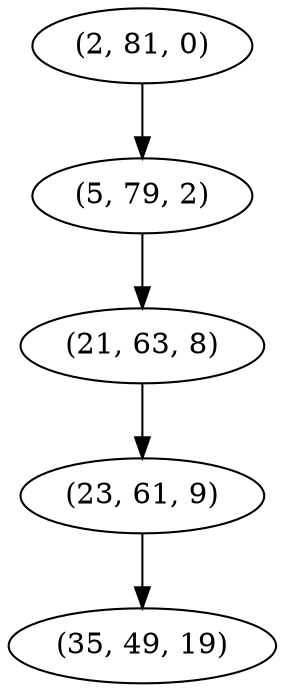 digraph tree {
    "(2, 81, 0)";
    "(5, 79, 2)";
    "(21, 63, 8)";
    "(23, 61, 9)";
    "(35, 49, 19)";
    "(2, 81, 0)" -> "(5, 79, 2)";
    "(5, 79, 2)" -> "(21, 63, 8)";
    "(21, 63, 8)" -> "(23, 61, 9)";
    "(23, 61, 9)" -> "(35, 49, 19)";
}
